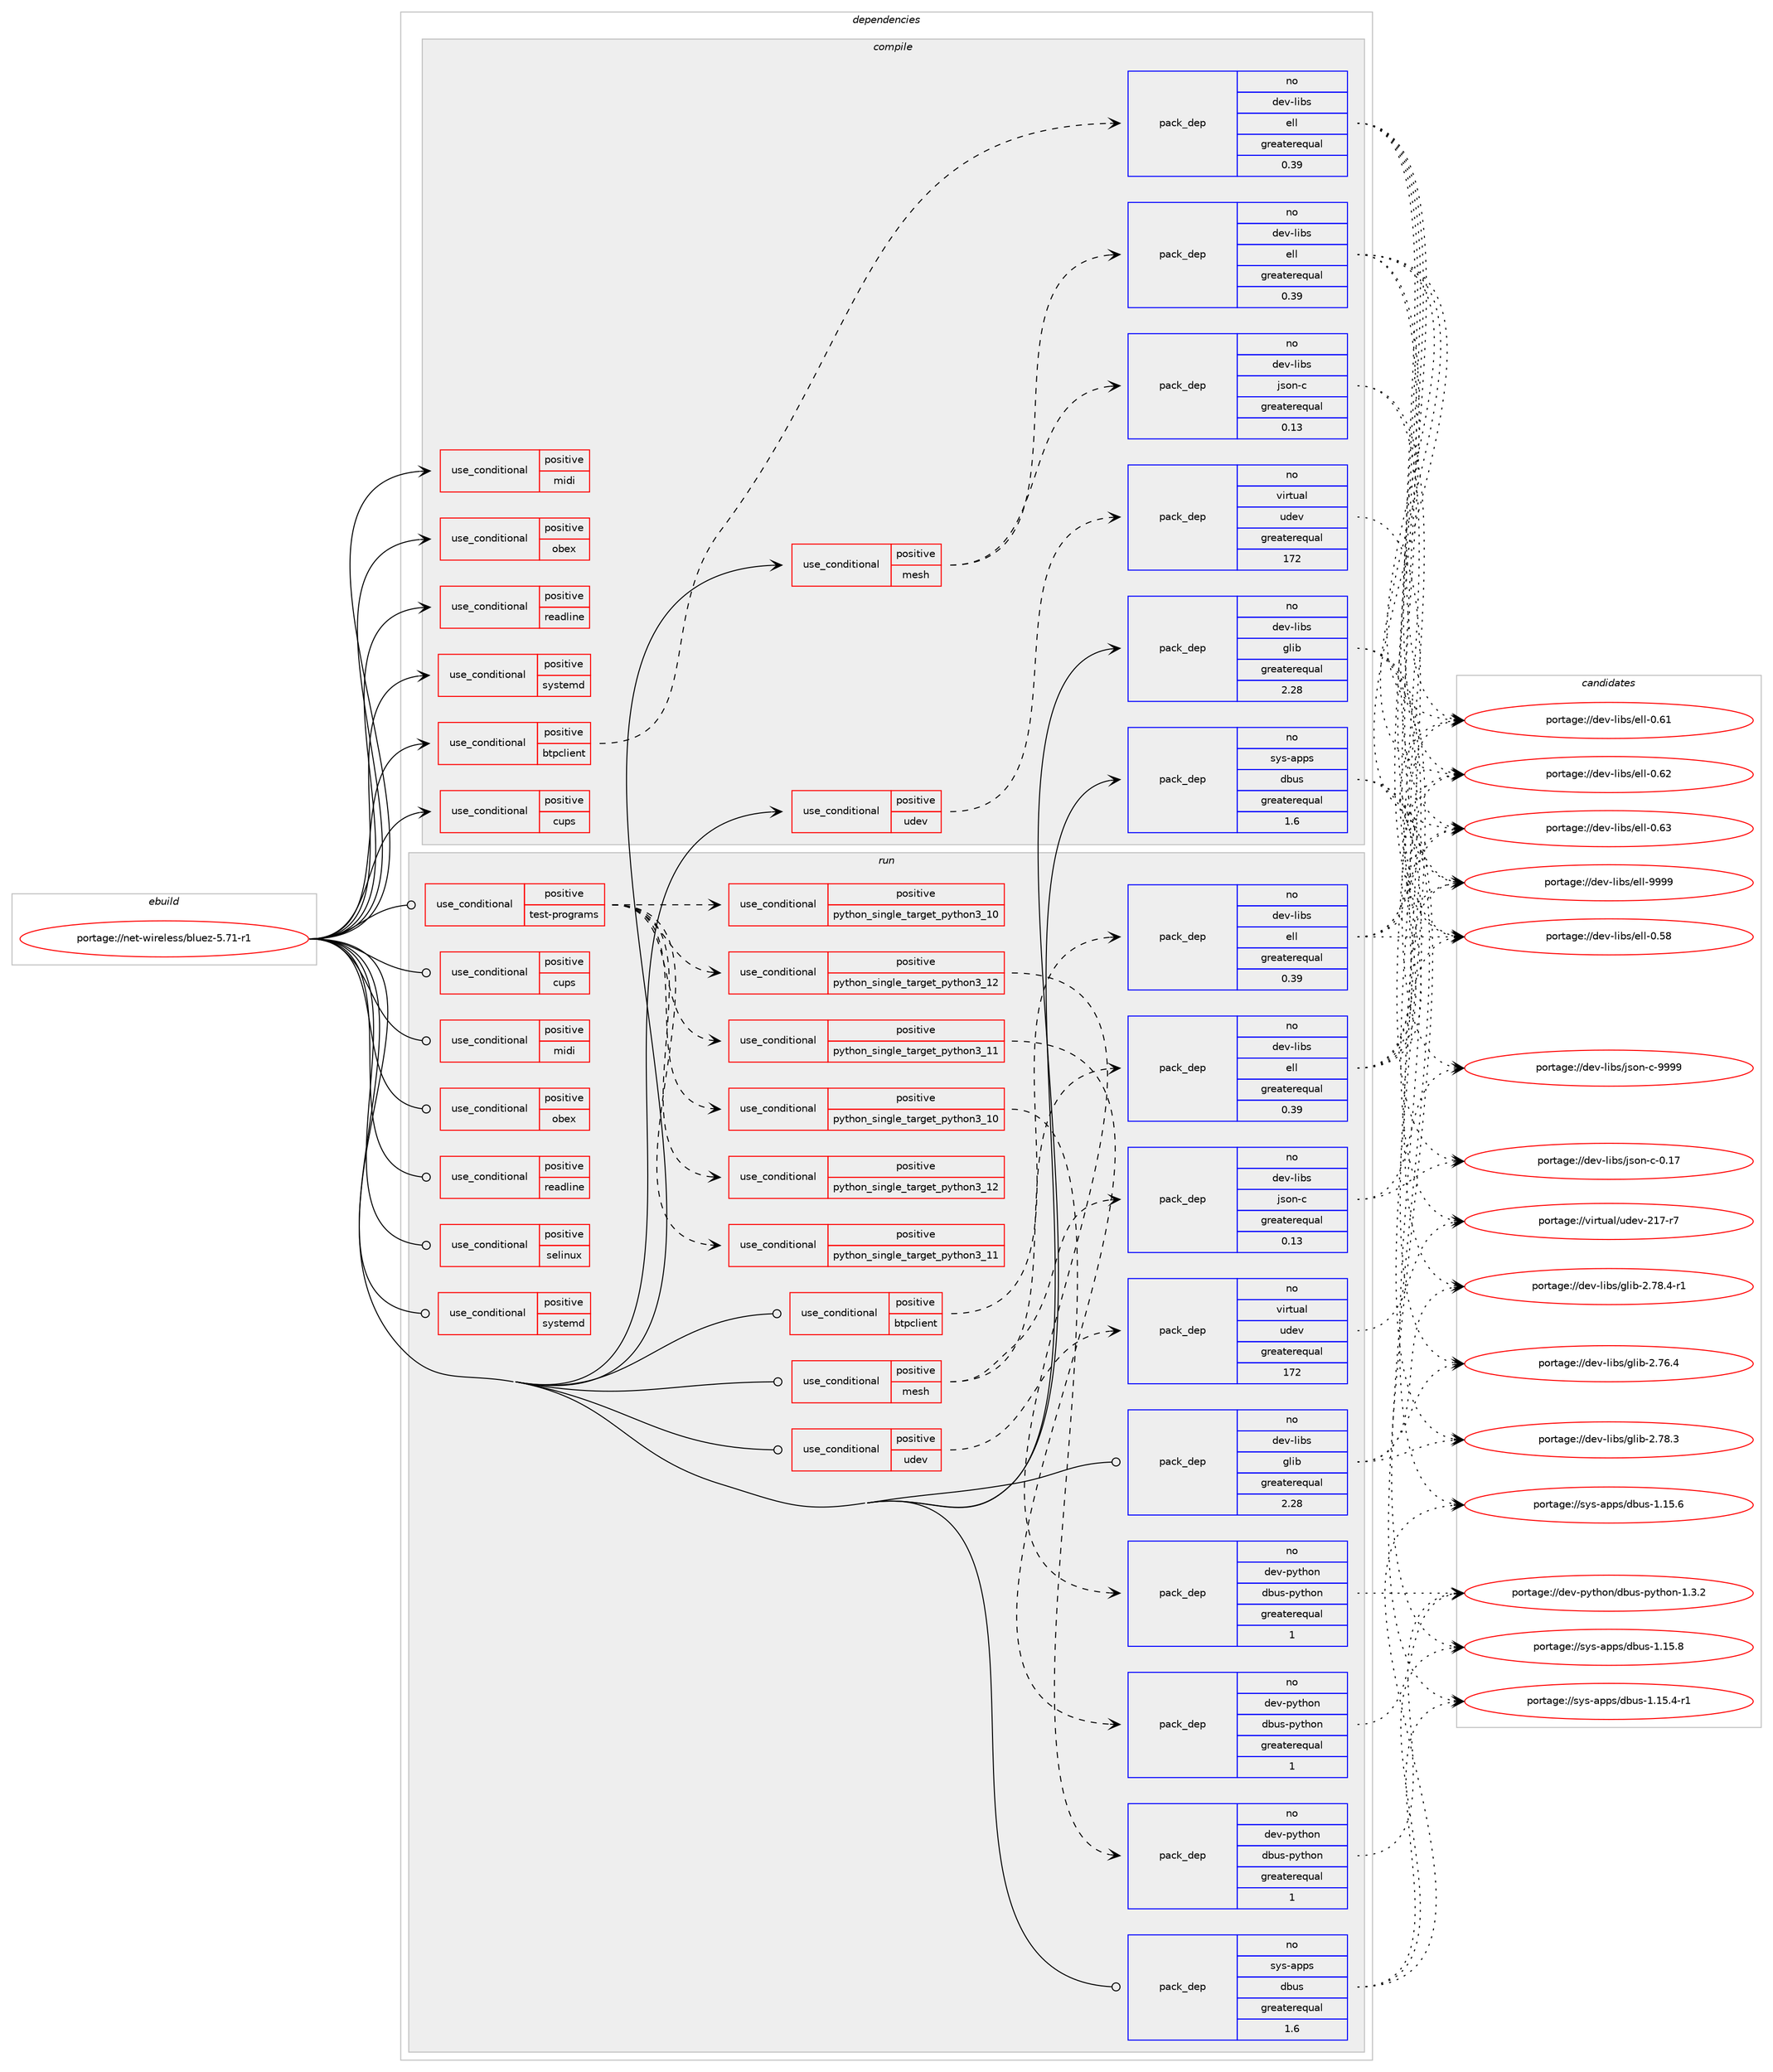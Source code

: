 digraph prolog {

# *************
# Graph options
# *************

newrank=true;
concentrate=true;
compound=true;
graph [rankdir=LR,fontname=Helvetica,fontsize=10,ranksep=1.5];#, ranksep=2.5, nodesep=0.2];
edge  [arrowhead=vee];
node  [fontname=Helvetica,fontsize=10];

# **********
# The ebuild
# **********

subgraph cluster_leftcol {
color=gray;
rank=same;
label=<<i>ebuild</i>>;
id [label="portage://net-wireless/bluez-5.71-r1", color=red, width=4, href="../net-wireless/bluez-5.71-r1.svg"];
}

# ****************
# The dependencies
# ****************

subgraph cluster_midcol {
color=gray;
label=<<i>dependencies</i>>;
subgraph cluster_compile {
fillcolor="#eeeeee";
style=filled;
label=<<i>compile</i>>;
subgraph cond6504 {
dependency9145 [label=<<TABLE BORDER="0" CELLBORDER="1" CELLSPACING="0" CELLPADDING="4"><TR><TD ROWSPAN="3" CELLPADDING="10">use_conditional</TD></TR><TR><TD>positive</TD></TR><TR><TD>btpclient</TD></TR></TABLE>>, shape=none, color=red];
subgraph pack2554 {
dependency9146 [label=<<TABLE BORDER="0" CELLBORDER="1" CELLSPACING="0" CELLPADDING="4" WIDTH="220"><TR><TD ROWSPAN="6" CELLPADDING="30">pack_dep</TD></TR><TR><TD WIDTH="110">no</TD></TR><TR><TD>dev-libs</TD></TR><TR><TD>ell</TD></TR><TR><TD>greaterequal</TD></TR><TR><TD>0.39</TD></TR></TABLE>>, shape=none, color=blue];
}
dependency9145:e -> dependency9146:w [weight=20,style="dashed",arrowhead="vee"];
}
id:e -> dependency9145:w [weight=20,style="solid",arrowhead="vee"];
subgraph cond6505 {
dependency9147 [label=<<TABLE BORDER="0" CELLBORDER="1" CELLSPACING="0" CELLPADDING="4"><TR><TD ROWSPAN="3" CELLPADDING="10">use_conditional</TD></TR><TR><TD>positive</TD></TR><TR><TD>cups</TD></TR></TABLE>>, shape=none, color=red];
# *** BEGIN UNKNOWN DEPENDENCY TYPE (TODO) ***
# dependency9147 -> package_dependency(portage://net-wireless/bluez-5.71-r1,install,no,net-print,cups,none,[,,],any_same_slot,[])
# *** END UNKNOWN DEPENDENCY TYPE (TODO) ***

}
id:e -> dependency9147:w [weight=20,style="solid",arrowhead="vee"];
subgraph cond6506 {
dependency9148 [label=<<TABLE BORDER="0" CELLBORDER="1" CELLSPACING="0" CELLPADDING="4"><TR><TD ROWSPAN="3" CELLPADDING="10">use_conditional</TD></TR><TR><TD>positive</TD></TR><TR><TD>mesh</TD></TR></TABLE>>, shape=none, color=red];
subgraph pack2555 {
dependency9149 [label=<<TABLE BORDER="0" CELLBORDER="1" CELLSPACING="0" CELLPADDING="4" WIDTH="220"><TR><TD ROWSPAN="6" CELLPADDING="30">pack_dep</TD></TR><TR><TD WIDTH="110">no</TD></TR><TR><TD>dev-libs</TD></TR><TR><TD>ell</TD></TR><TR><TD>greaterequal</TD></TR><TR><TD>0.39</TD></TR></TABLE>>, shape=none, color=blue];
}
dependency9148:e -> dependency9149:w [weight=20,style="dashed",arrowhead="vee"];
subgraph pack2556 {
dependency9150 [label=<<TABLE BORDER="0" CELLBORDER="1" CELLSPACING="0" CELLPADDING="4" WIDTH="220"><TR><TD ROWSPAN="6" CELLPADDING="30">pack_dep</TD></TR><TR><TD WIDTH="110">no</TD></TR><TR><TD>dev-libs</TD></TR><TR><TD>json-c</TD></TR><TR><TD>greaterequal</TD></TR><TR><TD>0.13</TD></TR></TABLE>>, shape=none, color=blue];
}
dependency9148:e -> dependency9150:w [weight=20,style="dashed",arrowhead="vee"];
# *** BEGIN UNKNOWN DEPENDENCY TYPE (TODO) ***
# dependency9148 -> package_dependency(portage://net-wireless/bluez-5.71-r1,install,no,sys-libs,readline,none,[,,],[slot(0),equal],[])
# *** END UNKNOWN DEPENDENCY TYPE (TODO) ***

}
id:e -> dependency9148:w [weight=20,style="solid",arrowhead="vee"];
subgraph cond6507 {
dependency9151 [label=<<TABLE BORDER="0" CELLBORDER="1" CELLSPACING="0" CELLPADDING="4"><TR><TD ROWSPAN="3" CELLPADDING="10">use_conditional</TD></TR><TR><TD>positive</TD></TR><TR><TD>midi</TD></TR></TABLE>>, shape=none, color=red];
# *** BEGIN UNKNOWN DEPENDENCY TYPE (TODO) ***
# dependency9151 -> package_dependency(portage://net-wireless/bluez-5.71-r1,install,no,media-libs,alsa-lib,none,[,,],[],[])
# *** END UNKNOWN DEPENDENCY TYPE (TODO) ***

}
id:e -> dependency9151:w [weight=20,style="solid",arrowhead="vee"];
subgraph cond6508 {
dependency9152 [label=<<TABLE BORDER="0" CELLBORDER="1" CELLSPACING="0" CELLPADDING="4"><TR><TD ROWSPAN="3" CELLPADDING="10">use_conditional</TD></TR><TR><TD>positive</TD></TR><TR><TD>obex</TD></TR></TABLE>>, shape=none, color=red];
# *** BEGIN UNKNOWN DEPENDENCY TYPE (TODO) ***
# dependency9152 -> package_dependency(portage://net-wireless/bluez-5.71-r1,install,no,dev-libs,libical,none,[,,],any_same_slot,[])
# *** END UNKNOWN DEPENDENCY TYPE (TODO) ***

}
id:e -> dependency9152:w [weight=20,style="solid",arrowhead="vee"];
subgraph cond6509 {
dependency9153 [label=<<TABLE BORDER="0" CELLBORDER="1" CELLSPACING="0" CELLPADDING="4"><TR><TD ROWSPAN="3" CELLPADDING="10">use_conditional</TD></TR><TR><TD>positive</TD></TR><TR><TD>readline</TD></TR></TABLE>>, shape=none, color=red];
# *** BEGIN UNKNOWN DEPENDENCY TYPE (TODO) ***
# dependency9153 -> package_dependency(portage://net-wireless/bluez-5.71-r1,install,no,sys-libs,readline,none,[,,],[slot(0),equal],[])
# *** END UNKNOWN DEPENDENCY TYPE (TODO) ***

}
id:e -> dependency9153:w [weight=20,style="solid",arrowhead="vee"];
subgraph cond6510 {
dependency9154 [label=<<TABLE BORDER="0" CELLBORDER="1" CELLSPACING="0" CELLPADDING="4"><TR><TD ROWSPAN="3" CELLPADDING="10">use_conditional</TD></TR><TR><TD>positive</TD></TR><TR><TD>systemd</TD></TR></TABLE>>, shape=none, color=red];
# *** BEGIN UNKNOWN DEPENDENCY TYPE (TODO) ***
# dependency9154 -> package_dependency(portage://net-wireless/bluez-5.71-r1,install,no,sys-apps,systemd,none,[,,],[],[])
# *** END UNKNOWN DEPENDENCY TYPE (TODO) ***

}
id:e -> dependency9154:w [weight=20,style="solid",arrowhead="vee"];
subgraph cond6511 {
dependency9155 [label=<<TABLE BORDER="0" CELLBORDER="1" CELLSPACING="0" CELLPADDING="4"><TR><TD ROWSPAN="3" CELLPADDING="10">use_conditional</TD></TR><TR><TD>positive</TD></TR><TR><TD>udev</TD></TR></TABLE>>, shape=none, color=red];
subgraph pack2557 {
dependency9156 [label=<<TABLE BORDER="0" CELLBORDER="1" CELLSPACING="0" CELLPADDING="4" WIDTH="220"><TR><TD ROWSPAN="6" CELLPADDING="30">pack_dep</TD></TR><TR><TD WIDTH="110">no</TD></TR><TR><TD>virtual</TD></TR><TR><TD>udev</TD></TR><TR><TD>greaterequal</TD></TR><TR><TD>172</TD></TR></TABLE>>, shape=none, color=blue];
}
dependency9155:e -> dependency9156:w [weight=20,style="dashed",arrowhead="vee"];
}
id:e -> dependency9155:w [weight=20,style="solid",arrowhead="vee"];
subgraph pack2558 {
dependency9157 [label=<<TABLE BORDER="0" CELLBORDER="1" CELLSPACING="0" CELLPADDING="4" WIDTH="220"><TR><TD ROWSPAN="6" CELLPADDING="30">pack_dep</TD></TR><TR><TD WIDTH="110">no</TD></TR><TR><TD>dev-libs</TD></TR><TR><TD>glib</TD></TR><TR><TD>greaterequal</TD></TR><TR><TD>2.28</TD></TR></TABLE>>, shape=none, color=blue];
}
id:e -> dependency9157:w [weight=20,style="solid",arrowhead="vee"];
subgraph pack2559 {
dependency9158 [label=<<TABLE BORDER="0" CELLBORDER="1" CELLSPACING="0" CELLPADDING="4" WIDTH="220"><TR><TD ROWSPAN="6" CELLPADDING="30">pack_dep</TD></TR><TR><TD WIDTH="110">no</TD></TR><TR><TD>sys-apps</TD></TR><TR><TD>dbus</TD></TR><TR><TD>greaterequal</TD></TR><TR><TD>1.6</TD></TR></TABLE>>, shape=none, color=blue];
}
id:e -> dependency9158:w [weight=20,style="solid",arrowhead="vee"];
}
subgraph cluster_compileandrun {
fillcolor="#eeeeee";
style=filled;
label=<<i>compile and run</i>>;
}
subgraph cluster_run {
fillcolor="#eeeeee";
style=filled;
label=<<i>run</i>>;
subgraph cond6512 {
dependency9159 [label=<<TABLE BORDER="0" CELLBORDER="1" CELLSPACING="0" CELLPADDING="4"><TR><TD ROWSPAN="3" CELLPADDING="10">use_conditional</TD></TR><TR><TD>positive</TD></TR><TR><TD>btpclient</TD></TR></TABLE>>, shape=none, color=red];
subgraph pack2560 {
dependency9160 [label=<<TABLE BORDER="0" CELLBORDER="1" CELLSPACING="0" CELLPADDING="4" WIDTH="220"><TR><TD ROWSPAN="6" CELLPADDING="30">pack_dep</TD></TR><TR><TD WIDTH="110">no</TD></TR><TR><TD>dev-libs</TD></TR><TR><TD>ell</TD></TR><TR><TD>greaterequal</TD></TR><TR><TD>0.39</TD></TR></TABLE>>, shape=none, color=blue];
}
dependency9159:e -> dependency9160:w [weight=20,style="dashed",arrowhead="vee"];
}
id:e -> dependency9159:w [weight=20,style="solid",arrowhead="odot"];
subgraph cond6513 {
dependency9161 [label=<<TABLE BORDER="0" CELLBORDER="1" CELLSPACING="0" CELLPADDING="4"><TR><TD ROWSPAN="3" CELLPADDING="10">use_conditional</TD></TR><TR><TD>positive</TD></TR><TR><TD>cups</TD></TR></TABLE>>, shape=none, color=red];
# *** BEGIN UNKNOWN DEPENDENCY TYPE (TODO) ***
# dependency9161 -> package_dependency(portage://net-wireless/bluez-5.71-r1,run,no,net-print,cups,none,[,,],any_same_slot,[])
# *** END UNKNOWN DEPENDENCY TYPE (TODO) ***

}
id:e -> dependency9161:w [weight=20,style="solid",arrowhead="odot"];
subgraph cond6514 {
dependency9162 [label=<<TABLE BORDER="0" CELLBORDER="1" CELLSPACING="0" CELLPADDING="4"><TR><TD ROWSPAN="3" CELLPADDING="10">use_conditional</TD></TR><TR><TD>positive</TD></TR><TR><TD>mesh</TD></TR></TABLE>>, shape=none, color=red];
subgraph pack2561 {
dependency9163 [label=<<TABLE BORDER="0" CELLBORDER="1" CELLSPACING="0" CELLPADDING="4" WIDTH="220"><TR><TD ROWSPAN="6" CELLPADDING="30">pack_dep</TD></TR><TR><TD WIDTH="110">no</TD></TR><TR><TD>dev-libs</TD></TR><TR><TD>ell</TD></TR><TR><TD>greaterequal</TD></TR><TR><TD>0.39</TD></TR></TABLE>>, shape=none, color=blue];
}
dependency9162:e -> dependency9163:w [weight=20,style="dashed",arrowhead="vee"];
subgraph pack2562 {
dependency9164 [label=<<TABLE BORDER="0" CELLBORDER="1" CELLSPACING="0" CELLPADDING="4" WIDTH="220"><TR><TD ROWSPAN="6" CELLPADDING="30">pack_dep</TD></TR><TR><TD WIDTH="110">no</TD></TR><TR><TD>dev-libs</TD></TR><TR><TD>json-c</TD></TR><TR><TD>greaterequal</TD></TR><TR><TD>0.13</TD></TR></TABLE>>, shape=none, color=blue];
}
dependency9162:e -> dependency9164:w [weight=20,style="dashed",arrowhead="vee"];
# *** BEGIN UNKNOWN DEPENDENCY TYPE (TODO) ***
# dependency9162 -> package_dependency(portage://net-wireless/bluez-5.71-r1,run,no,sys-libs,readline,none,[,,],[slot(0),equal],[])
# *** END UNKNOWN DEPENDENCY TYPE (TODO) ***

}
id:e -> dependency9162:w [weight=20,style="solid",arrowhead="odot"];
subgraph cond6515 {
dependency9165 [label=<<TABLE BORDER="0" CELLBORDER="1" CELLSPACING="0" CELLPADDING="4"><TR><TD ROWSPAN="3" CELLPADDING="10">use_conditional</TD></TR><TR><TD>positive</TD></TR><TR><TD>midi</TD></TR></TABLE>>, shape=none, color=red];
# *** BEGIN UNKNOWN DEPENDENCY TYPE (TODO) ***
# dependency9165 -> package_dependency(portage://net-wireless/bluez-5.71-r1,run,no,media-libs,alsa-lib,none,[,,],[],[])
# *** END UNKNOWN DEPENDENCY TYPE (TODO) ***

}
id:e -> dependency9165:w [weight=20,style="solid",arrowhead="odot"];
subgraph cond6516 {
dependency9166 [label=<<TABLE BORDER="0" CELLBORDER="1" CELLSPACING="0" CELLPADDING="4"><TR><TD ROWSPAN="3" CELLPADDING="10">use_conditional</TD></TR><TR><TD>positive</TD></TR><TR><TD>obex</TD></TR></TABLE>>, shape=none, color=red];
# *** BEGIN UNKNOWN DEPENDENCY TYPE (TODO) ***
# dependency9166 -> package_dependency(portage://net-wireless/bluez-5.71-r1,run,no,dev-libs,libical,none,[,,],any_same_slot,[])
# *** END UNKNOWN DEPENDENCY TYPE (TODO) ***

}
id:e -> dependency9166:w [weight=20,style="solid",arrowhead="odot"];
subgraph cond6517 {
dependency9167 [label=<<TABLE BORDER="0" CELLBORDER="1" CELLSPACING="0" CELLPADDING="4"><TR><TD ROWSPAN="3" CELLPADDING="10">use_conditional</TD></TR><TR><TD>positive</TD></TR><TR><TD>readline</TD></TR></TABLE>>, shape=none, color=red];
# *** BEGIN UNKNOWN DEPENDENCY TYPE (TODO) ***
# dependency9167 -> package_dependency(portage://net-wireless/bluez-5.71-r1,run,no,sys-libs,readline,none,[,,],[slot(0),equal],[])
# *** END UNKNOWN DEPENDENCY TYPE (TODO) ***

}
id:e -> dependency9167:w [weight=20,style="solid",arrowhead="odot"];
subgraph cond6518 {
dependency9168 [label=<<TABLE BORDER="0" CELLBORDER="1" CELLSPACING="0" CELLPADDING="4"><TR><TD ROWSPAN="3" CELLPADDING="10">use_conditional</TD></TR><TR><TD>positive</TD></TR><TR><TD>selinux</TD></TR></TABLE>>, shape=none, color=red];
# *** BEGIN UNKNOWN DEPENDENCY TYPE (TODO) ***
# dependency9168 -> package_dependency(portage://net-wireless/bluez-5.71-r1,run,no,sec-policy,selinux-bluetooth,none,[,,],[],[])
# *** END UNKNOWN DEPENDENCY TYPE (TODO) ***

}
id:e -> dependency9168:w [weight=20,style="solid",arrowhead="odot"];
subgraph cond6519 {
dependency9169 [label=<<TABLE BORDER="0" CELLBORDER="1" CELLSPACING="0" CELLPADDING="4"><TR><TD ROWSPAN="3" CELLPADDING="10">use_conditional</TD></TR><TR><TD>positive</TD></TR><TR><TD>systemd</TD></TR></TABLE>>, shape=none, color=red];
# *** BEGIN UNKNOWN DEPENDENCY TYPE (TODO) ***
# dependency9169 -> package_dependency(portage://net-wireless/bluez-5.71-r1,run,no,sys-apps,systemd,none,[,,],[],[])
# *** END UNKNOWN DEPENDENCY TYPE (TODO) ***

}
id:e -> dependency9169:w [weight=20,style="solid",arrowhead="odot"];
subgraph cond6520 {
dependency9170 [label=<<TABLE BORDER="0" CELLBORDER="1" CELLSPACING="0" CELLPADDING="4"><TR><TD ROWSPAN="3" CELLPADDING="10">use_conditional</TD></TR><TR><TD>positive</TD></TR><TR><TD>test-programs</TD></TR></TABLE>>, shape=none, color=red];
subgraph cond6521 {
dependency9171 [label=<<TABLE BORDER="0" CELLBORDER="1" CELLSPACING="0" CELLPADDING="4"><TR><TD ROWSPAN="3" CELLPADDING="10">use_conditional</TD></TR><TR><TD>positive</TD></TR><TR><TD>python_single_target_python3_10</TD></TR></TABLE>>, shape=none, color=red];
# *** BEGIN UNKNOWN DEPENDENCY TYPE (TODO) ***
# dependency9171 -> package_dependency(portage://net-wireless/bluez-5.71-r1,run,no,dev-lang,python,none,[,,],[slot(3.10)],[])
# *** END UNKNOWN DEPENDENCY TYPE (TODO) ***

}
dependency9170:e -> dependency9171:w [weight=20,style="dashed",arrowhead="vee"];
subgraph cond6522 {
dependency9172 [label=<<TABLE BORDER="0" CELLBORDER="1" CELLSPACING="0" CELLPADDING="4"><TR><TD ROWSPAN="3" CELLPADDING="10">use_conditional</TD></TR><TR><TD>positive</TD></TR><TR><TD>python_single_target_python3_11</TD></TR></TABLE>>, shape=none, color=red];
# *** BEGIN UNKNOWN DEPENDENCY TYPE (TODO) ***
# dependency9172 -> package_dependency(portage://net-wireless/bluez-5.71-r1,run,no,dev-lang,python,none,[,,],[slot(3.11)],[])
# *** END UNKNOWN DEPENDENCY TYPE (TODO) ***

}
dependency9170:e -> dependency9172:w [weight=20,style="dashed",arrowhead="vee"];
subgraph cond6523 {
dependency9173 [label=<<TABLE BORDER="0" CELLBORDER="1" CELLSPACING="0" CELLPADDING="4"><TR><TD ROWSPAN="3" CELLPADDING="10">use_conditional</TD></TR><TR><TD>positive</TD></TR><TR><TD>python_single_target_python3_12</TD></TR></TABLE>>, shape=none, color=red];
# *** BEGIN UNKNOWN DEPENDENCY TYPE (TODO) ***
# dependency9173 -> package_dependency(portage://net-wireless/bluez-5.71-r1,run,no,dev-lang,python,none,[,,],[slot(3.12)],[])
# *** END UNKNOWN DEPENDENCY TYPE (TODO) ***

}
dependency9170:e -> dependency9173:w [weight=20,style="dashed",arrowhead="vee"];
subgraph cond6524 {
dependency9174 [label=<<TABLE BORDER="0" CELLBORDER="1" CELLSPACING="0" CELLPADDING="4"><TR><TD ROWSPAN="3" CELLPADDING="10">use_conditional</TD></TR><TR><TD>positive</TD></TR><TR><TD>python_single_target_python3_10</TD></TR></TABLE>>, shape=none, color=red];
subgraph pack2563 {
dependency9175 [label=<<TABLE BORDER="0" CELLBORDER="1" CELLSPACING="0" CELLPADDING="4" WIDTH="220"><TR><TD ROWSPAN="6" CELLPADDING="30">pack_dep</TD></TR><TR><TD WIDTH="110">no</TD></TR><TR><TD>dev-python</TD></TR><TR><TD>dbus-python</TD></TR><TR><TD>greaterequal</TD></TR><TR><TD>1</TD></TR></TABLE>>, shape=none, color=blue];
}
dependency9174:e -> dependency9175:w [weight=20,style="dashed",arrowhead="vee"];
# *** BEGIN UNKNOWN DEPENDENCY TYPE (TODO) ***
# dependency9174 -> package_dependency(portage://net-wireless/bluez-5.71-r1,run,no,dev-python,pygobject,none,[,,],[slot(3)],[use(enable(python_targets_python3_10),negative)])
# *** END UNKNOWN DEPENDENCY TYPE (TODO) ***

}
dependency9170:e -> dependency9174:w [weight=20,style="dashed",arrowhead="vee"];
subgraph cond6525 {
dependency9176 [label=<<TABLE BORDER="0" CELLBORDER="1" CELLSPACING="0" CELLPADDING="4"><TR><TD ROWSPAN="3" CELLPADDING="10">use_conditional</TD></TR><TR><TD>positive</TD></TR><TR><TD>python_single_target_python3_11</TD></TR></TABLE>>, shape=none, color=red];
subgraph pack2564 {
dependency9177 [label=<<TABLE BORDER="0" CELLBORDER="1" CELLSPACING="0" CELLPADDING="4" WIDTH="220"><TR><TD ROWSPAN="6" CELLPADDING="30">pack_dep</TD></TR><TR><TD WIDTH="110">no</TD></TR><TR><TD>dev-python</TD></TR><TR><TD>dbus-python</TD></TR><TR><TD>greaterequal</TD></TR><TR><TD>1</TD></TR></TABLE>>, shape=none, color=blue];
}
dependency9176:e -> dependency9177:w [weight=20,style="dashed",arrowhead="vee"];
# *** BEGIN UNKNOWN DEPENDENCY TYPE (TODO) ***
# dependency9176 -> package_dependency(portage://net-wireless/bluez-5.71-r1,run,no,dev-python,pygobject,none,[,,],[slot(3)],[use(enable(python_targets_python3_11),negative)])
# *** END UNKNOWN DEPENDENCY TYPE (TODO) ***

}
dependency9170:e -> dependency9176:w [weight=20,style="dashed",arrowhead="vee"];
subgraph cond6526 {
dependency9178 [label=<<TABLE BORDER="0" CELLBORDER="1" CELLSPACING="0" CELLPADDING="4"><TR><TD ROWSPAN="3" CELLPADDING="10">use_conditional</TD></TR><TR><TD>positive</TD></TR><TR><TD>python_single_target_python3_12</TD></TR></TABLE>>, shape=none, color=red];
subgraph pack2565 {
dependency9179 [label=<<TABLE BORDER="0" CELLBORDER="1" CELLSPACING="0" CELLPADDING="4" WIDTH="220"><TR><TD ROWSPAN="6" CELLPADDING="30">pack_dep</TD></TR><TR><TD WIDTH="110">no</TD></TR><TR><TD>dev-python</TD></TR><TR><TD>dbus-python</TD></TR><TR><TD>greaterequal</TD></TR><TR><TD>1</TD></TR></TABLE>>, shape=none, color=blue];
}
dependency9178:e -> dependency9179:w [weight=20,style="dashed",arrowhead="vee"];
# *** BEGIN UNKNOWN DEPENDENCY TYPE (TODO) ***
# dependency9178 -> package_dependency(portage://net-wireless/bluez-5.71-r1,run,no,dev-python,pygobject,none,[,,],[slot(3)],[use(enable(python_targets_python3_12),negative)])
# *** END UNKNOWN DEPENDENCY TYPE (TODO) ***

}
dependency9170:e -> dependency9178:w [weight=20,style="dashed",arrowhead="vee"];
}
id:e -> dependency9170:w [weight=20,style="solid",arrowhead="odot"];
subgraph cond6527 {
dependency9180 [label=<<TABLE BORDER="0" CELLBORDER="1" CELLSPACING="0" CELLPADDING="4"><TR><TD ROWSPAN="3" CELLPADDING="10">use_conditional</TD></TR><TR><TD>positive</TD></TR><TR><TD>udev</TD></TR></TABLE>>, shape=none, color=red];
subgraph pack2566 {
dependency9181 [label=<<TABLE BORDER="0" CELLBORDER="1" CELLSPACING="0" CELLPADDING="4" WIDTH="220"><TR><TD ROWSPAN="6" CELLPADDING="30">pack_dep</TD></TR><TR><TD WIDTH="110">no</TD></TR><TR><TD>virtual</TD></TR><TR><TD>udev</TD></TR><TR><TD>greaterequal</TD></TR><TR><TD>172</TD></TR></TABLE>>, shape=none, color=blue];
}
dependency9180:e -> dependency9181:w [weight=20,style="dashed",arrowhead="vee"];
}
id:e -> dependency9180:w [weight=20,style="solid",arrowhead="odot"];
subgraph pack2567 {
dependency9182 [label=<<TABLE BORDER="0" CELLBORDER="1" CELLSPACING="0" CELLPADDING="4" WIDTH="220"><TR><TD ROWSPAN="6" CELLPADDING="30">pack_dep</TD></TR><TR><TD WIDTH="110">no</TD></TR><TR><TD>dev-libs</TD></TR><TR><TD>glib</TD></TR><TR><TD>greaterequal</TD></TR><TR><TD>2.28</TD></TR></TABLE>>, shape=none, color=blue];
}
id:e -> dependency9182:w [weight=20,style="solid",arrowhead="odot"];
subgraph pack2568 {
dependency9183 [label=<<TABLE BORDER="0" CELLBORDER="1" CELLSPACING="0" CELLPADDING="4" WIDTH="220"><TR><TD ROWSPAN="6" CELLPADDING="30">pack_dep</TD></TR><TR><TD WIDTH="110">no</TD></TR><TR><TD>sys-apps</TD></TR><TR><TD>dbus</TD></TR><TR><TD>greaterequal</TD></TR><TR><TD>1.6</TD></TR></TABLE>>, shape=none, color=blue];
}
id:e -> dependency9183:w [weight=20,style="solid",arrowhead="odot"];
}
}

# **************
# The candidates
# **************

subgraph cluster_choices {
rank=same;
color=gray;
label=<<i>candidates</i>>;

subgraph choice2554 {
color=black;
nodesep=1;
choice1001011184510810598115471011081084548465356 [label="portage://dev-libs/ell-0.58", color=red, width=4,href="../dev-libs/ell-0.58.svg"];
choice1001011184510810598115471011081084548465449 [label="portage://dev-libs/ell-0.61", color=red, width=4,href="../dev-libs/ell-0.61.svg"];
choice1001011184510810598115471011081084548465450 [label="portage://dev-libs/ell-0.62", color=red, width=4,href="../dev-libs/ell-0.62.svg"];
choice1001011184510810598115471011081084548465451 [label="portage://dev-libs/ell-0.63", color=red, width=4,href="../dev-libs/ell-0.63.svg"];
choice1001011184510810598115471011081084557575757 [label="portage://dev-libs/ell-9999", color=red, width=4,href="../dev-libs/ell-9999.svg"];
dependency9146:e -> choice1001011184510810598115471011081084548465356:w [style=dotted,weight="100"];
dependency9146:e -> choice1001011184510810598115471011081084548465449:w [style=dotted,weight="100"];
dependency9146:e -> choice1001011184510810598115471011081084548465450:w [style=dotted,weight="100"];
dependency9146:e -> choice1001011184510810598115471011081084548465451:w [style=dotted,weight="100"];
dependency9146:e -> choice1001011184510810598115471011081084557575757:w [style=dotted,weight="100"];
}
subgraph choice2555 {
color=black;
nodesep=1;
choice1001011184510810598115471011081084548465356 [label="portage://dev-libs/ell-0.58", color=red, width=4,href="../dev-libs/ell-0.58.svg"];
choice1001011184510810598115471011081084548465449 [label="portage://dev-libs/ell-0.61", color=red, width=4,href="../dev-libs/ell-0.61.svg"];
choice1001011184510810598115471011081084548465450 [label="portage://dev-libs/ell-0.62", color=red, width=4,href="../dev-libs/ell-0.62.svg"];
choice1001011184510810598115471011081084548465451 [label="portage://dev-libs/ell-0.63", color=red, width=4,href="../dev-libs/ell-0.63.svg"];
choice1001011184510810598115471011081084557575757 [label="portage://dev-libs/ell-9999", color=red, width=4,href="../dev-libs/ell-9999.svg"];
dependency9149:e -> choice1001011184510810598115471011081084548465356:w [style=dotted,weight="100"];
dependency9149:e -> choice1001011184510810598115471011081084548465449:w [style=dotted,weight="100"];
dependency9149:e -> choice1001011184510810598115471011081084548465450:w [style=dotted,weight="100"];
dependency9149:e -> choice1001011184510810598115471011081084548465451:w [style=dotted,weight="100"];
dependency9149:e -> choice1001011184510810598115471011081084557575757:w [style=dotted,weight="100"];
}
subgraph choice2556 {
color=black;
nodesep=1;
choice10010111845108105981154710611511111045994548464955 [label="portage://dev-libs/json-c-0.17", color=red, width=4,href="../dev-libs/json-c-0.17.svg"];
choice10010111845108105981154710611511111045994557575757 [label="portage://dev-libs/json-c-9999", color=red, width=4,href="../dev-libs/json-c-9999.svg"];
dependency9150:e -> choice10010111845108105981154710611511111045994548464955:w [style=dotted,weight="100"];
dependency9150:e -> choice10010111845108105981154710611511111045994557575757:w [style=dotted,weight="100"];
}
subgraph choice2557 {
color=black;
nodesep=1;
choice1181051141161179710847117100101118455049554511455 [label="portage://virtual/udev-217-r7", color=red, width=4,href="../virtual/udev-217-r7.svg"];
dependency9156:e -> choice1181051141161179710847117100101118455049554511455:w [style=dotted,weight="100"];
}
subgraph choice2558 {
color=black;
nodesep=1;
choice1001011184510810598115471031081059845504655544652 [label="portage://dev-libs/glib-2.76.4", color=red, width=4,href="../dev-libs/glib-2.76.4.svg"];
choice1001011184510810598115471031081059845504655564651 [label="portage://dev-libs/glib-2.78.3", color=red, width=4,href="../dev-libs/glib-2.78.3.svg"];
choice10010111845108105981154710310810598455046555646524511449 [label="portage://dev-libs/glib-2.78.4-r1", color=red, width=4,href="../dev-libs/glib-2.78.4-r1.svg"];
dependency9157:e -> choice1001011184510810598115471031081059845504655544652:w [style=dotted,weight="100"];
dependency9157:e -> choice1001011184510810598115471031081059845504655564651:w [style=dotted,weight="100"];
dependency9157:e -> choice10010111845108105981154710310810598455046555646524511449:w [style=dotted,weight="100"];
}
subgraph choice2559 {
color=black;
nodesep=1;
choice11512111545971121121154710098117115454946495346524511449 [label="portage://sys-apps/dbus-1.15.4-r1", color=red, width=4,href="../sys-apps/dbus-1.15.4-r1.svg"];
choice1151211154597112112115471009811711545494649534654 [label="portage://sys-apps/dbus-1.15.6", color=red, width=4,href="../sys-apps/dbus-1.15.6.svg"];
choice1151211154597112112115471009811711545494649534656 [label="portage://sys-apps/dbus-1.15.8", color=red, width=4,href="../sys-apps/dbus-1.15.8.svg"];
dependency9158:e -> choice11512111545971121121154710098117115454946495346524511449:w [style=dotted,weight="100"];
dependency9158:e -> choice1151211154597112112115471009811711545494649534654:w [style=dotted,weight="100"];
dependency9158:e -> choice1151211154597112112115471009811711545494649534656:w [style=dotted,weight="100"];
}
subgraph choice2560 {
color=black;
nodesep=1;
choice1001011184510810598115471011081084548465356 [label="portage://dev-libs/ell-0.58", color=red, width=4,href="../dev-libs/ell-0.58.svg"];
choice1001011184510810598115471011081084548465449 [label="portage://dev-libs/ell-0.61", color=red, width=4,href="../dev-libs/ell-0.61.svg"];
choice1001011184510810598115471011081084548465450 [label="portage://dev-libs/ell-0.62", color=red, width=4,href="../dev-libs/ell-0.62.svg"];
choice1001011184510810598115471011081084548465451 [label="portage://dev-libs/ell-0.63", color=red, width=4,href="../dev-libs/ell-0.63.svg"];
choice1001011184510810598115471011081084557575757 [label="portage://dev-libs/ell-9999", color=red, width=4,href="../dev-libs/ell-9999.svg"];
dependency9160:e -> choice1001011184510810598115471011081084548465356:w [style=dotted,weight="100"];
dependency9160:e -> choice1001011184510810598115471011081084548465449:w [style=dotted,weight="100"];
dependency9160:e -> choice1001011184510810598115471011081084548465450:w [style=dotted,weight="100"];
dependency9160:e -> choice1001011184510810598115471011081084548465451:w [style=dotted,weight="100"];
dependency9160:e -> choice1001011184510810598115471011081084557575757:w [style=dotted,weight="100"];
}
subgraph choice2561 {
color=black;
nodesep=1;
choice1001011184510810598115471011081084548465356 [label="portage://dev-libs/ell-0.58", color=red, width=4,href="../dev-libs/ell-0.58.svg"];
choice1001011184510810598115471011081084548465449 [label="portage://dev-libs/ell-0.61", color=red, width=4,href="../dev-libs/ell-0.61.svg"];
choice1001011184510810598115471011081084548465450 [label="portage://dev-libs/ell-0.62", color=red, width=4,href="../dev-libs/ell-0.62.svg"];
choice1001011184510810598115471011081084548465451 [label="portage://dev-libs/ell-0.63", color=red, width=4,href="../dev-libs/ell-0.63.svg"];
choice1001011184510810598115471011081084557575757 [label="portage://dev-libs/ell-9999", color=red, width=4,href="../dev-libs/ell-9999.svg"];
dependency9163:e -> choice1001011184510810598115471011081084548465356:w [style=dotted,weight="100"];
dependency9163:e -> choice1001011184510810598115471011081084548465449:w [style=dotted,weight="100"];
dependency9163:e -> choice1001011184510810598115471011081084548465450:w [style=dotted,weight="100"];
dependency9163:e -> choice1001011184510810598115471011081084548465451:w [style=dotted,weight="100"];
dependency9163:e -> choice1001011184510810598115471011081084557575757:w [style=dotted,weight="100"];
}
subgraph choice2562 {
color=black;
nodesep=1;
choice10010111845108105981154710611511111045994548464955 [label="portage://dev-libs/json-c-0.17", color=red, width=4,href="../dev-libs/json-c-0.17.svg"];
choice10010111845108105981154710611511111045994557575757 [label="portage://dev-libs/json-c-9999", color=red, width=4,href="../dev-libs/json-c-9999.svg"];
dependency9164:e -> choice10010111845108105981154710611511111045994548464955:w [style=dotted,weight="100"];
dependency9164:e -> choice10010111845108105981154710611511111045994557575757:w [style=dotted,weight="100"];
}
subgraph choice2563 {
color=black;
nodesep=1;
choice10010111845112121116104111110471009811711545112121116104111110454946514650 [label="portage://dev-python/dbus-python-1.3.2", color=red, width=4,href="../dev-python/dbus-python-1.3.2.svg"];
dependency9175:e -> choice10010111845112121116104111110471009811711545112121116104111110454946514650:w [style=dotted,weight="100"];
}
subgraph choice2564 {
color=black;
nodesep=1;
choice10010111845112121116104111110471009811711545112121116104111110454946514650 [label="portage://dev-python/dbus-python-1.3.2", color=red, width=4,href="../dev-python/dbus-python-1.3.2.svg"];
dependency9177:e -> choice10010111845112121116104111110471009811711545112121116104111110454946514650:w [style=dotted,weight="100"];
}
subgraph choice2565 {
color=black;
nodesep=1;
choice10010111845112121116104111110471009811711545112121116104111110454946514650 [label="portage://dev-python/dbus-python-1.3.2", color=red, width=4,href="../dev-python/dbus-python-1.3.2.svg"];
dependency9179:e -> choice10010111845112121116104111110471009811711545112121116104111110454946514650:w [style=dotted,weight="100"];
}
subgraph choice2566 {
color=black;
nodesep=1;
choice1181051141161179710847117100101118455049554511455 [label="portage://virtual/udev-217-r7", color=red, width=4,href="../virtual/udev-217-r7.svg"];
dependency9181:e -> choice1181051141161179710847117100101118455049554511455:w [style=dotted,weight="100"];
}
subgraph choice2567 {
color=black;
nodesep=1;
choice1001011184510810598115471031081059845504655544652 [label="portage://dev-libs/glib-2.76.4", color=red, width=4,href="../dev-libs/glib-2.76.4.svg"];
choice1001011184510810598115471031081059845504655564651 [label="portage://dev-libs/glib-2.78.3", color=red, width=4,href="../dev-libs/glib-2.78.3.svg"];
choice10010111845108105981154710310810598455046555646524511449 [label="portage://dev-libs/glib-2.78.4-r1", color=red, width=4,href="../dev-libs/glib-2.78.4-r1.svg"];
dependency9182:e -> choice1001011184510810598115471031081059845504655544652:w [style=dotted,weight="100"];
dependency9182:e -> choice1001011184510810598115471031081059845504655564651:w [style=dotted,weight="100"];
dependency9182:e -> choice10010111845108105981154710310810598455046555646524511449:w [style=dotted,weight="100"];
}
subgraph choice2568 {
color=black;
nodesep=1;
choice11512111545971121121154710098117115454946495346524511449 [label="portage://sys-apps/dbus-1.15.4-r1", color=red, width=4,href="../sys-apps/dbus-1.15.4-r1.svg"];
choice1151211154597112112115471009811711545494649534654 [label="portage://sys-apps/dbus-1.15.6", color=red, width=4,href="../sys-apps/dbus-1.15.6.svg"];
choice1151211154597112112115471009811711545494649534656 [label="portage://sys-apps/dbus-1.15.8", color=red, width=4,href="../sys-apps/dbus-1.15.8.svg"];
dependency9183:e -> choice11512111545971121121154710098117115454946495346524511449:w [style=dotted,weight="100"];
dependency9183:e -> choice1151211154597112112115471009811711545494649534654:w [style=dotted,weight="100"];
dependency9183:e -> choice1151211154597112112115471009811711545494649534656:w [style=dotted,weight="100"];
}
}

}
